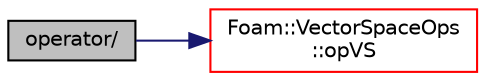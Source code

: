 digraph "operator/"
{
  bgcolor="transparent";
  edge [fontname="Helvetica",fontsize="10",labelfontname="Helvetica",labelfontsize="10"];
  node [fontname="Helvetica",fontsize="10",shape=record];
  rankdir="LR";
  Node142787 [label="operator/",height=0.2,width=0.4,color="black", fillcolor="grey75", style="filled", fontcolor="black"];
  Node142787 -> Node142788 [color="midnightblue",fontsize="10",style="solid",fontname="Helvetica"];
  Node142788 [label="Foam::VectorSpaceOps\l::opVS",height=0.2,width=0.4,color="red",URL="$a29821.html#a4f85ced4979a77262b54c597b5cf1fef"];
}
